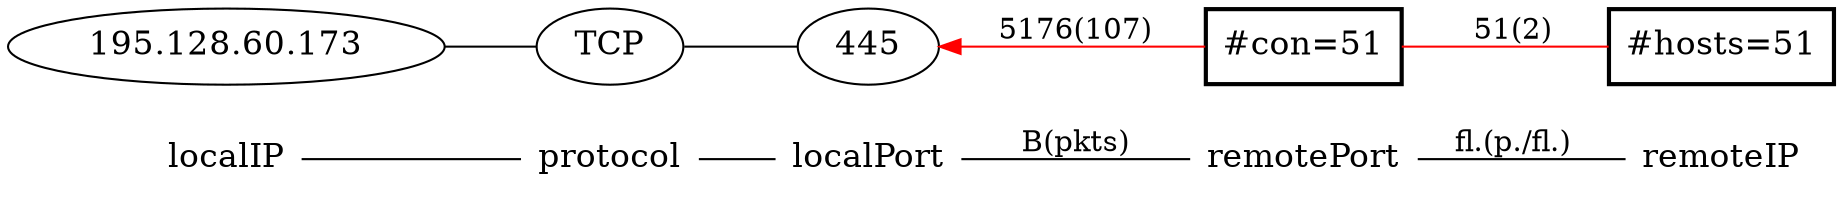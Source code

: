 graph G { /* Created by hpg2dot3() */
rankdir=LR;
node[shape=plaintext,fontsize=16];
"localIP"--"protocol"--"localPort""localPort"--"remotePort"[label="B(pkts)"]"remotePort"--"remoteIP"[label="fl.(p./fl.)"]
node[shape=ellipse];
subgraph 0{rank=same;"localIP";k1_3279961261;}
k1_3279961261[label="195.128.60.173"];
k1_3279961261--k2_6;
subgraph 1 {rank=same;"protocol";k2_6;}
k2_6[label="TCP"];
k2_6--k3_268435901;
subgraph 2 {rank=same;"localPort";k3_268435901;}
k3_268435901[label="445"];
k3_268435901--k4_1107492915[dir=back, color=red][label="5176(107)"];
subgraph 3 {rank=same;"remotePort";k4_1107492915;}
k4_1107492915[label="#con=51", shape=box, style=bold];
k4_1107492915--k5_196659[color=red][label="51(2)"];
subgraph 4 {rank=same;"remoteIP";k5_196659;}
k5_196659[label="#hosts=51", shape=box, style=bold];
}
